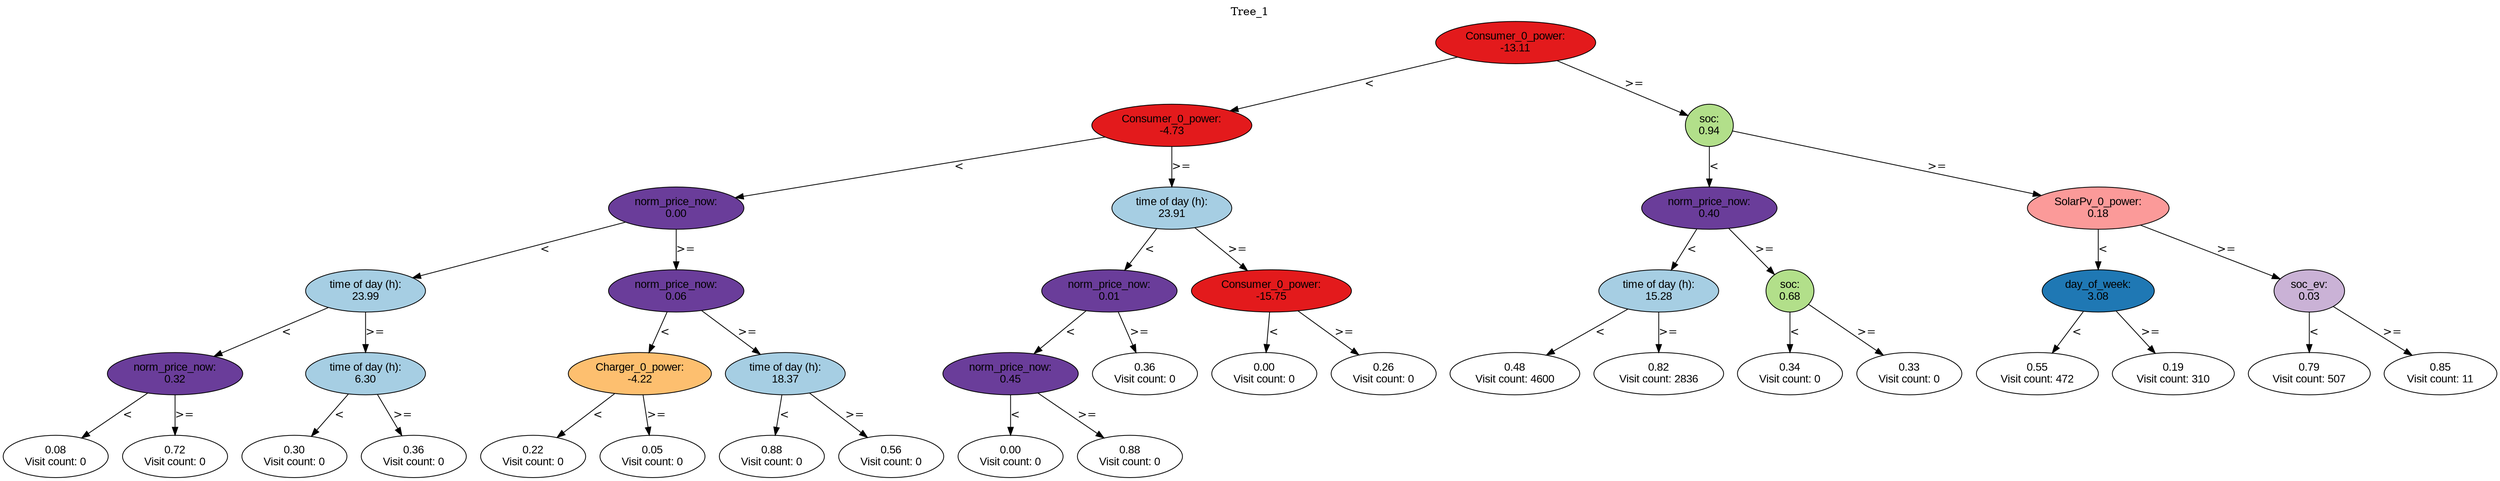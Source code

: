digraph BST {
    node [fontname="Arial" style=filled colorscheme=paired12];
    0 [ label = "Consumer_0_power:
-13.11" fillcolor=6];
    1 [ label = "Consumer_0_power:
-4.73" fillcolor=6];
    2 [ label = "norm_price_now:
0.00" fillcolor=10];
    3 [ label = "time of day (h):
23.99" fillcolor=1];
    4 [ label = "norm_price_now:
0.32" fillcolor=10];
    5 [ label = "0.08
Visit count: 0" fillcolor=white];
    6 [ label = "0.72
Visit count: 0" fillcolor=white];
    7 [ label = "time of day (h):
6.30" fillcolor=1];
    8 [ label = "0.30
Visit count: 0" fillcolor=white];
    9 [ label = "0.36
Visit count: 0" fillcolor=white];
    10 [ label = "norm_price_now:
0.06" fillcolor=10];
    11 [ label = "Charger_0_power:
-4.22" fillcolor=7];
    12 [ label = "0.22
Visit count: 0" fillcolor=white];
    13 [ label = "0.05
Visit count: 0" fillcolor=white];
    14 [ label = "time of day (h):
18.37" fillcolor=1];
    15 [ label = "0.88
Visit count: 0" fillcolor=white];
    16 [ label = "0.56
Visit count: 0" fillcolor=white];
    17 [ label = "time of day (h):
23.91" fillcolor=1];
    18 [ label = "norm_price_now:
0.01" fillcolor=10];
    19 [ label = "norm_price_now:
0.45" fillcolor=10];
    20 [ label = "0.00
Visit count: 0" fillcolor=white];
    21 [ label = "0.88
Visit count: 0" fillcolor=white];
    22 [ label = "0.36
Visit count: 0" fillcolor=white];
    23 [ label = "Consumer_0_power:
-15.75" fillcolor=6];
    24 [ label = "0.00
Visit count: 0" fillcolor=white];
    25 [ label = "0.26
Visit count: 0" fillcolor=white];
    26 [ label = "soc:
0.94" fillcolor=3];
    27 [ label = "norm_price_now:
0.40" fillcolor=10];
    28 [ label = "time of day (h):
15.28" fillcolor=1];
    29 [ label = "0.48
Visit count: 4600" fillcolor=white];
    30 [ label = "0.82
Visit count: 2836" fillcolor=white];
    31 [ label = "soc:
0.68" fillcolor=3];
    32 [ label = "0.34
Visit count: 0" fillcolor=white];
    33 [ label = "0.33
Visit count: 0" fillcolor=white];
    34 [ label = "SolarPv_0_power:
0.18" fillcolor=5];
    35 [ label = "day_of_week:
3.08" fillcolor=2];
    36 [ label = "0.55
Visit count: 472" fillcolor=white];
    37 [ label = "0.19
Visit count: 310" fillcolor=white];
    38 [ label = "soc_ev:
0.03" fillcolor=9];
    39 [ label = "0.79
Visit count: 507" fillcolor=white];
    40 [ label = "0.85
Visit count: 11" fillcolor=white];

    0  -> 1[ label = "<"];
    0  -> 26[ label = ">="];
    1  -> 2[ label = "<"];
    1  -> 17[ label = ">="];
    2  -> 3[ label = "<"];
    2  -> 10[ label = ">="];
    3  -> 4[ label = "<"];
    3  -> 7[ label = ">="];
    4  -> 5[ label = "<"];
    4  -> 6[ label = ">="];
    7  -> 8[ label = "<"];
    7  -> 9[ label = ">="];
    10  -> 11[ label = "<"];
    10  -> 14[ label = ">="];
    11  -> 12[ label = "<"];
    11  -> 13[ label = ">="];
    14  -> 15[ label = "<"];
    14  -> 16[ label = ">="];
    17  -> 18[ label = "<"];
    17  -> 23[ label = ">="];
    18  -> 19[ label = "<"];
    18  -> 22[ label = ">="];
    19  -> 20[ label = "<"];
    19  -> 21[ label = ">="];
    23  -> 24[ label = "<"];
    23  -> 25[ label = ">="];
    26  -> 27[ label = "<"];
    26  -> 34[ label = ">="];
    27  -> 28[ label = "<"];
    27  -> 31[ label = ">="];
    28  -> 29[ label = "<"];
    28  -> 30[ label = ">="];
    31  -> 32[ label = "<"];
    31  -> 33[ label = ">="];
    34  -> 35[ label = "<"];
    34  -> 38[ label = ">="];
    35  -> 36[ label = "<"];
    35  -> 37[ label = ">="];
    38  -> 39[ label = "<"];
    38  -> 40[ label = ">="];

    labelloc="t";
    label="Tree_1";
}